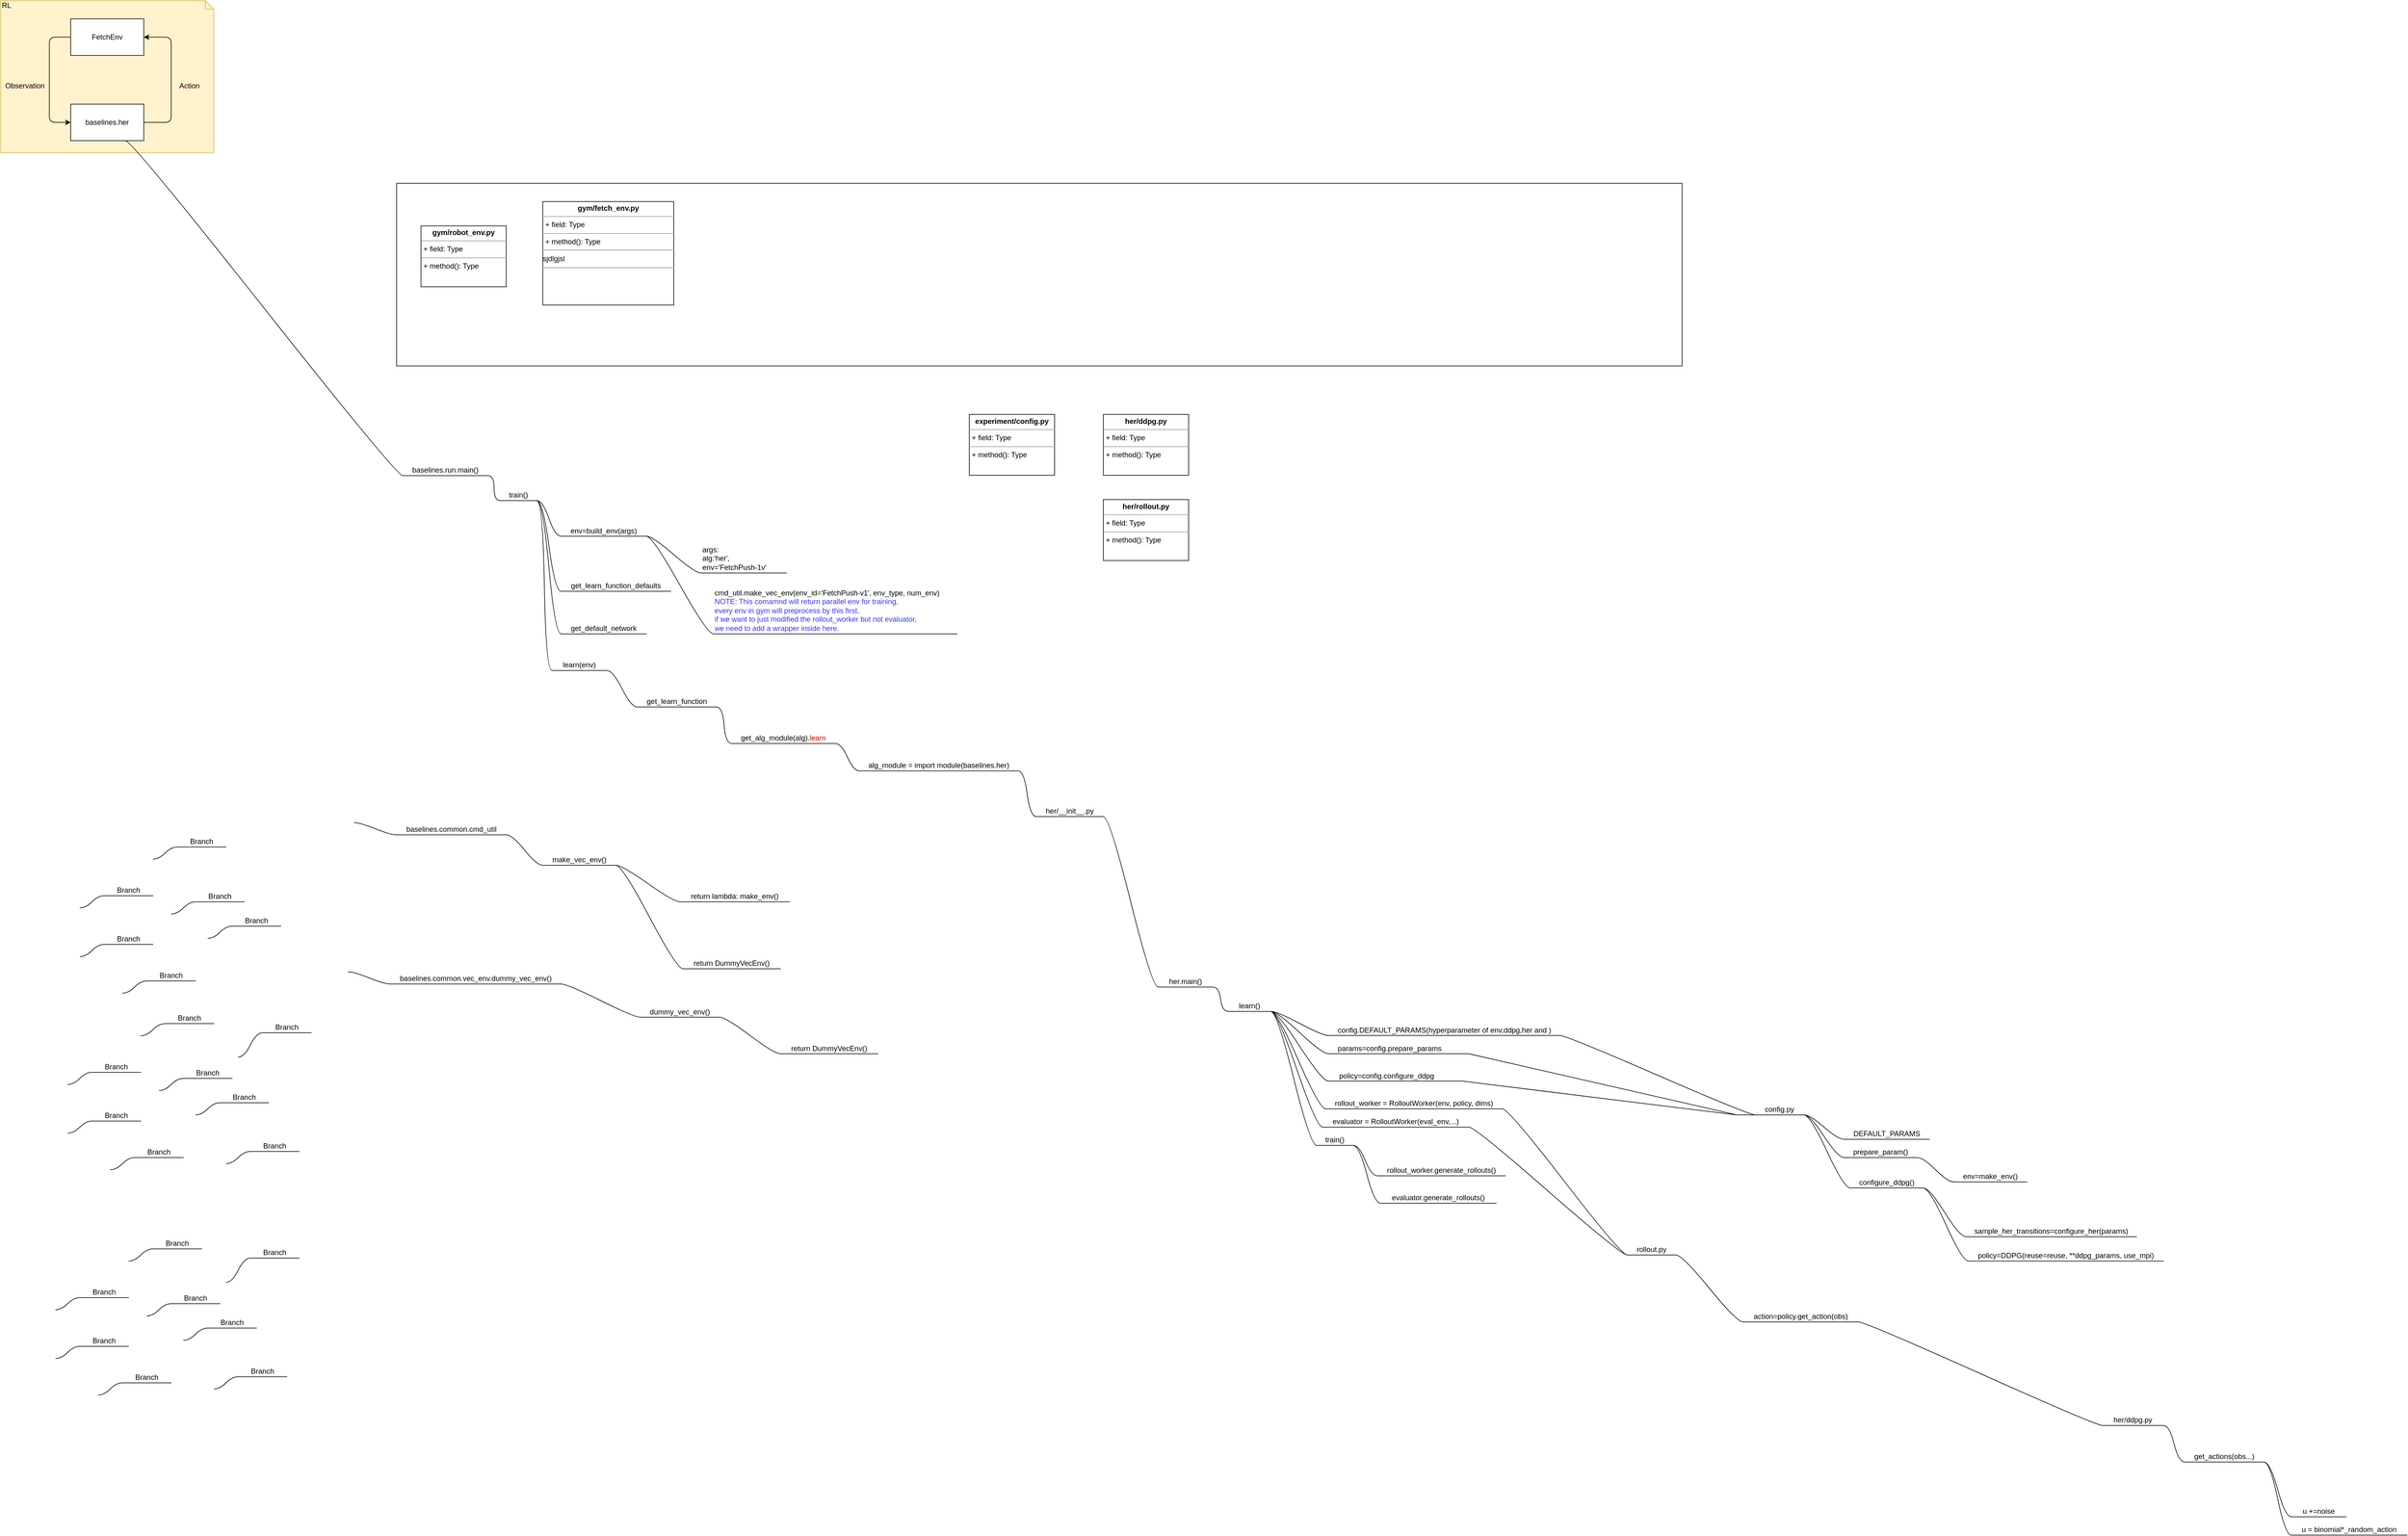 <mxfile version="11.2.4" type="github" pages="2"><diagram name="Page-1" id="5f0bae14-7c28-e335-631c-24af17079c00"><mxGraphModel dx="1673" dy="916" grid="1" gridSize="10" guides="1" tooltips="1" connect="1" arrows="1" fold="1" page="1" pageScale="1" pageWidth="1100" pageHeight="850" background="#ffffff" math="0" shadow="0"><root><mxCell id="0"/><mxCell id="1" parent="0"/><mxCell id="o8G2DxJrOwmcKDqO7mxw-1" value="RL" style="shape=note;whiteSpace=wrap;html=1;size=14;verticalAlign=top;align=left;spacingTop=-6;fillColor=#fff2cc;strokeColor=#d6b656;" parent="1" vertex="1"><mxGeometry x="20" y="20" width="350" height="250" as="geometry"/></mxCell><mxCell id="o8G2DxJrOwmcKDqO7mxw-2" value="FetchEnv" style="rounded=0;whiteSpace=wrap;html=1;" parent="1" vertex="1"><mxGeometry x="135" y="50" width="120" height="60" as="geometry"/></mxCell><mxCell id="o8G2DxJrOwmcKDqO7mxw-3" value="baselines.her" style="rounded=0;whiteSpace=wrap;html=1;" parent="1" vertex="1"><mxGeometry x="135" y="190" width="120" height="60" as="geometry"/></mxCell><mxCell id="o8G2DxJrOwmcKDqO7mxw-8" value="" style="edgeStyle=elbowEdgeStyle;elbow=vertical;endArrow=classic;html=1;entryX=0;entryY=0.5;entryDx=0;entryDy=0;exitX=0;exitY=0.5;exitDx=0;exitDy=0;" parent="1" source="o8G2DxJrOwmcKDqO7mxw-2" target="o8G2DxJrOwmcKDqO7mxw-3" edge="1"><mxGeometry width="50" height="50" relative="1" as="geometry"><mxPoint x="20" y="370" as="sourcePoint"/><mxPoint x="70" y="320" as="targetPoint"/><Array as="points"><mxPoint x="100" y="150"/></Array></mxGeometry></mxCell><mxCell id="o8G2DxJrOwmcKDqO7mxw-11" value="" style="edgeStyle=elbowEdgeStyle;elbow=vertical;endArrow=classic;html=1;entryX=1;entryY=0.5;entryDx=0;entryDy=0;exitX=1;exitY=0.5;exitDx=0;exitDy=0;" parent="1" source="o8G2DxJrOwmcKDqO7mxw-3" target="o8G2DxJrOwmcKDqO7mxw-2" edge="1"><mxGeometry width="50" height="50" relative="1" as="geometry"><mxPoint x="20" y="370" as="sourcePoint"/><mxPoint x="70" y="320" as="targetPoint"/><Array as="points"><mxPoint x="300" y="150"/></Array></mxGeometry></mxCell><mxCell id="o8G2DxJrOwmcKDqO7mxw-13" value="Observation" style="text;html=1;strokeColor=none;fillColor=none;align=center;verticalAlign=middle;whiteSpace=wrap;rounded=0;" parent="1" vertex="1"><mxGeometry x="40" y="150" width="40" height="20" as="geometry"/></mxCell><mxCell id="o8G2DxJrOwmcKDqO7mxw-14" value="Action" style="text;html=1;strokeColor=none;fillColor=none;align=center;verticalAlign=middle;whiteSpace=wrap;rounded=0;" parent="1" vertex="1"><mxGeometry x="310" y="150" width="40" height="20" as="geometry"/></mxCell><mxCell id="KCClRSggGxn2PrASkZc7-3" value="" style="rounded=0;whiteSpace=wrap;html=1;" parent="1" vertex="1"><mxGeometry x="670" y="320" width="2110" height="300" as="geometry"/></mxCell><mxCell id="o8G2DxJrOwmcKDqO7mxw-16" value="&lt;p style=&quot;margin: 0px ; margin-top: 4px ; text-align: center&quot;&gt;&lt;b&gt;gym/robot_env.py&lt;/b&gt;&lt;/p&gt;&lt;hr size=&quot;1&quot;&gt;&lt;p style=&quot;margin: 0px ; margin-left: 4px&quot;&gt;+ field: Type&lt;/p&gt;&lt;hr size=&quot;1&quot;&gt;&lt;p style=&quot;margin: 0px ; margin-left: 4px&quot;&gt;+ method(): Type&lt;br&gt;&lt;/p&gt;" style="verticalAlign=top;align=left;overflow=fill;fontSize=12;fontFamily=Helvetica;html=1;" parent="1" vertex="1"><mxGeometry x="710" y="390" width="140" height="100" as="geometry"/></mxCell><mxCell id="o8G2DxJrOwmcKDqO7mxw-17" value="&lt;p style=&quot;margin: 0px ; margin-top: 4px ; text-align: center&quot;&gt;&lt;b&gt;gym/fetch_env.py&lt;/b&gt;&lt;/p&gt;&lt;hr size=&quot;1&quot;&gt;&lt;p style=&quot;margin: 0px ; margin-left: 4px&quot;&gt;+ field: Type&lt;/p&gt;&lt;hr size=&quot;1&quot;&gt;&lt;p style=&quot;margin: 0px ; margin-left: 4px&quot;&gt;+ method(): Type&lt;/p&gt;&lt;hr&gt;sjdlgjsl&lt;hr&gt;" style="verticalAlign=top;align=left;overflow=fill;fontSize=12;fontFamily=Helvetica;html=1;" parent="1" vertex="1"><mxGeometry x="910" y="350" width="215" height="170" as="geometry"/></mxCell><mxCell id="KCClRSggGxn2PrASkZc7-9" value="&lt;p style=&quot;margin: 0px ; margin-top: 4px ; text-align: center&quot;&gt;&lt;b&gt;experiment/config.py&lt;/b&gt;&lt;/p&gt;&lt;hr size=&quot;1&quot;&gt;&lt;p style=&quot;margin: 0px ; margin-left: 4px&quot;&gt;+ field: Type&lt;/p&gt;&lt;hr size=&quot;1&quot;&gt;&lt;p style=&quot;margin: 0px ; margin-left: 4px&quot;&gt;+ method(): Type&lt;br&gt;&lt;/p&gt;" style="verticalAlign=top;align=left;overflow=fill;fontSize=12;fontFamily=Helvetica;html=1;" parent="1" vertex="1"><mxGeometry x="1610" y="699.5" width="140" height="100" as="geometry"/></mxCell><mxCell id="KCClRSggGxn2PrASkZc7-10" value="&lt;p style=&quot;margin: 0px ; margin-top: 4px ; text-align: center&quot;&gt;&lt;b&gt;her/rollout.py&lt;/b&gt;&lt;/p&gt;&lt;hr size=&quot;1&quot;&gt;&lt;p style=&quot;margin: 0px ; margin-left: 4px&quot;&gt;+ field: Type&lt;/p&gt;&lt;hr size=&quot;1&quot;&gt;&lt;p style=&quot;margin: 0px ; margin-left: 4px&quot;&gt;+ method(): Type&lt;br&gt;&lt;/p&gt;" style="verticalAlign=top;align=left;overflow=fill;fontSize=12;fontFamily=Helvetica;html=1;" parent="1" vertex="1"><mxGeometry x="1830" y="839.5" width="140" height="100" as="geometry"/></mxCell><mxCell id="KCClRSggGxn2PrASkZc7-12" value="&lt;p style=&quot;margin: 0px ; margin-top: 4px ; text-align: center&quot;&gt;&lt;b&gt;her/ddpg.py&lt;/b&gt;&lt;/p&gt;&lt;hr size=&quot;1&quot;&gt;&lt;p style=&quot;margin: 0px ; margin-left: 4px&quot;&gt;+ field: Type&lt;/p&gt;&lt;hr size=&quot;1&quot;&gt;&lt;p style=&quot;margin: 0px ; margin-left: 4px&quot;&gt;+ method(): Type&lt;br&gt;&lt;/p&gt;" style="verticalAlign=top;align=left;overflow=fill;fontSize=12;fontFamily=Helvetica;html=1;" parent="1" vertex="1"><mxGeometry x="1830" y="699.5" width="140" height="100" as="geometry"/></mxCell><mxCell id="79jJNqFuz86LAAHqG-b1-1" value="baselines.run.main()" style="whiteSpace=wrap;html=1;shape=partialRectangle;top=0;left=0;bottom=1;right=0;points=[[0,1],[1,1]];strokeColor=#000000;fillColor=none;align=center;verticalAlign=bottom;routingCenterY=0.5;snapToPoint=1;container=1;recursiveResize=0;autosize=1;treeFolding=1;treeMoving=1;" parent="1" vertex="1"><mxGeometry x="680.017" y="780.167" width="140" height="20" as="geometry"/></mxCell><mxCell id="79jJNqFuz86LAAHqG-b1-2" value="" style="edgeStyle=entityRelationEdgeStyle;startArrow=none;endArrow=none;segment=10;curved=1;exitX=0.75;exitY=1;exitDx=0;exitDy=0;" parent="1" source="o8G2DxJrOwmcKDqO7mxw-3" target="79jJNqFuz86LAAHqG-b1-1" edge="1"><mxGeometry relative="1" as="geometry"><mxPoint x="640" y="762" as="sourcePoint"/></mxGeometry></mxCell><mxCell id="79jJNqFuz86LAAHqG-b1-3" value="train()" style="whiteSpace=wrap;html=1;shape=partialRectangle;top=0;left=0;bottom=1;right=0;points=[[0,1],[1,1]];strokeColor=#000000;fillColor=none;align=center;verticalAlign=bottom;routingCenterY=0.5;snapToPoint=1;container=1;recursiveResize=0;autosize=1;treeFolding=1;treeMoving=1;" parent="1" vertex="1"><mxGeometry x="840.017" y="821.167" width="60" height="20" as="geometry"/></mxCell><mxCell id="79jJNqFuz86LAAHqG-b1-4" value="" style="edgeStyle=entityRelationEdgeStyle;startArrow=none;endArrow=none;segment=10;curved=1;exitX=1;exitY=1;exitDx=0;exitDy=0;" parent="1" source="79jJNqFuz86LAAHqG-b1-1" target="79jJNqFuz86LAAHqG-b1-3" edge="1"><mxGeometry relative="1" as="geometry"><mxPoint x="770.017" y="851.333" as="sourcePoint"/></mxGeometry></mxCell><mxCell id="79jJNqFuz86LAAHqG-b1-5" value="env=build_env(args)" style="whiteSpace=wrap;html=1;shape=partialRectangle;top=0;left=0;bottom=1;right=0;points=[[0,1],[1,1]];strokeColor=#000000;fillColor=none;align=center;verticalAlign=bottom;routingCenterY=0.5;snapToPoint=1;container=1;recursiveResize=0;autosize=1;treeFolding=1;treeMoving=1;" parent="1" vertex="1"><mxGeometry x="940.017" y="879.667" width="140" height="20" as="geometry"/></mxCell><mxCell id="79jJNqFuz86LAAHqG-b1-6" value="" style="edgeStyle=entityRelationEdgeStyle;startArrow=none;endArrow=none;segment=10;curved=1;exitX=1;exitY=1;exitDx=0;exitDy=0;" parent="1" source="79jJNqFuz86LAAHqG-b1-3" target="79jJNqFuz86LAAHqG-b1-5" edge="1"><mxGeometry relative="1" as="geometry"><mxPoint x="780.017" y="871.167" as="sourcePoint"/></mxGeometry></mxCell><mxCell id="79jJNqFuz86LAAHqG-b1-7" value="learn(env)" style="whiteSpace=wrap;html=1;shape=partialRectangle;top=0;left=0;bottom=1;right=0;points=[[0,1],[1,1]];strokeColor=#000000;fillColor=none;align=center;verticalAlign=bottom;routingCenterY=0.5;snapToPoint=1;container=1;recursiveResize=0;autosize=1;treeFolding=1;treeMoving=1;" parent="1" vertex="1"><mxGeometry x="925.017" y="1100.167" width="90" height="20" as="geometry"/></mxCell><mxCell id="79jJNqFuz86LAAHqG-b1-8" value="" style="edgeStyle=entityRelationEdgeStyle;startArrow=none;endArrow=none;segment=10;curved=1;exitX=1;exitY=1;exitDx=0;exitDy=0;" parent="1" source="79jJNqFuz86LAAHqG-b1-3" target="79jJNqFuz86LAAHqG-b1-7" edge="1"><mxGeometry relative="1" as="geometry"><mxPoint x="670.017" y="931.167" as="sourcePoint"/></mxGeometry></mxCell><mxCell id="79jJNqFuz86LAAHqG-b1-9" value="get_learn_function" style="whiteSpace=wrap;html=1;shape=partialRectangle;top=0;left=0;bottom=1;right=0;points=[[0,1],[1,1]];strokeColor=#000000;fillColor=none;align=center;verticalAlign=bottom;routingCenterY=0.5;snapToPoint=1;container=1;recursiveResize=0;autosize=1;treeFolding=1;treeMoving=1;" parent="1" vertex="1"><mxGeometry x="1065.017" y="1160" width="130" height="20" as="geometry"/></mxCell><mxCell id="79jJNqFuz86LAAHqG-b1-10" value="" style="edgeStyle=entityRelationEdgeStyle;startArrow=none;endArrow=none;segment=10;curved=1;exitX=1;exitY=1;exitDx=0;exitDy=0;" parent="1" source="79jJNqFuz86LAAHqG-b1-7" target="79jJNqFuz86LAAHqG-b1-9" edge="1"><mxGeometry relative="1" as="geometry"><mxPoint x="585.017" y="929.5" as="sourcePoint"/></mxGeometry></mxCell><mxCell id="79jJNqFuz86LAAHqG-b1-11" value="get_alg_module(alg).&lt;font color=&quot;#cc0000&quot;&gt;learn&lt;/font&gt;" style="whiteSpace=wrap;html=1;shape=partialRectangle;top=0;left=0;bottom=1;right=0;points=[[0,1],[1,1]];strokeColor=#000000;fillColor=none;align=center;verticalAlign=bottom;routingCenterY=0.5;snapToPoint=1;container=1;recursiveResize=0;autosize=1;treeFolding=1;treeMoving=1;" parent="1" vertex="1"><mxGeometry x="1220.017" y="1220" width="170" height="20" as="geometry"/></mxCell><mxCell id="79jJNqFuz86LAAHqG-b1-12" value="" style="edgeStyle=entityRelationEdgeStyle;startArrow=none;endArrow=none;segment=10;curved=1;exitX=1;exitY=1;exitDx=0;exitDy=0;" parent="1" source="79jJNqFuz86LAAHqG-b1-9" target="79jJNqFuz86LAAHqG-b1-11" edge="1"><mxGeometry relative="1" as="geometry"><mxPoint x="545.017" y="989.5" as="sourcePoint"/></mxGeometry></mxCell><mxCell id="79jJNqFuz86LAAHqG-b1-13" value="cmd_util.make_vec_env(env_id='FetchPush-v1', env_type, num_env)&lt;br&gt;&lt;font color=&quot;#3333ff&quot;&gt;NOTE: This comamnd will return parallel env for training, &lt;br&gt;every env in gym will preprocess by this first, &lt;br&gt;if we want to just modified the rollout_worker but not evaluator, &lt;br&gt;we need to add a wrapper inside here.&lt;/font&gt;" style="whiteSpace=wrap;html=1;shape=partialRectangle;top=0;left=0;bottom=1;right=0;points=[[0,1],[1,1]];strokeColor=#000000;fillColor=none;align=left;verticalAlign=bottom;routingCenterY=0.5;snapToPoint=1;container=1;recursiveResize=0;autosize=1;treeFolding=1;treeMoving=1;" parent="1" vertex="1"><mxGeometry x="1190" y="970" width="400" height="90" as="geometry"/></mxCell><mxCell id="79jJNqFuz86LAAHqG-b1-14" value="" style="edgeStyle=entityRelationEdgeStyle;startArrow=none;endArrow=none;segment=10;curved=1;exitX=1;exitY=1;exitDx=0;exitDy=0;" parent="1" source="79jJNqFuz86LAAHqG-b1-5" target="79jJNqFuz86LAAHqG-b1-13" edge="1"><mxGeometry relative="1" as="geometry"><mxPoint x="505.017" y="1049.5" as="sourcePoint"/></mxGeometry></mxCell><mxCell id="79jJNqFuz86LAAHqG-b1-15" value="alg_module = import module(baselines.her)" style="whiteSpace=wrap;html=1;shape=partialRectangle;top=0;left=0;bottom=1;right=0;points=[[0,1],[1,1]];strokeColor=#000000;fillColor=none;align=center;verticalAlign=bottom;routingCenterY=0.5;snapToPoint=1;container=1;recursiveResize=0;autosize=1;treeFolding=1;treeMoving=1;" parent="1" vertex="1"><mxGeometry x="1430.017" y="1265" width="260" height="20" as="geometry"/></mxCell><mxCell id="79jJNqFuz86LAAHqG-b1-16" value="" style="edgeStyle=entityRelationEdgeStyle;startArrow=none;endArrow=none;segment=10;curved=1;exitX=1;exitY=1;exitDx=0;exitDy=0;" parent="1" source="79jJNqFuz86LAAHqG-b1-11" target="79jJNqFuz86LAAHqG-b1-15" edge="1"><mxGeometry relative="1" as="geometry"><mxPoint x="625.017" y="979.5" as="sourcePoint"/></mxGeometry></mxCell><mxCell id="79jJNqFuz86LAAHqG-b1-75" style="edgeStyle=entityRelationEdgeStyle;rounded=0;orthogonalLoop=1;jettySize=auto;html=1;exitX=1;exitY=1;exitDx=0;exitDy=0;entryX=0;entryY=1;entryDx=0;entryDy=0;endArrow=none;endFill=0;" parent="1" source="79jJNqFuz86LAAHqG-b1-44" target="79jJNqFuz86LAAHqG-b1-73" edge="1"><mxGeometry relative="1" as="geometry"/></mxCell><mxCell id="79jJNqFuz86LAAHqG-b1-44" value="params=config.prepare_params" style="whiteSpace=wrap;html=1;shape=partialRectangle;top=0;left=0;bottom=1;right=0;points=[[0,1],[1,1]];strokeColor=#000000;fillColor=none;align=center;verticalAlign=bottom;routingCenterY=0.5;snapToPoint=1;container=1;recursiveResize=0;autosize=1;treeFolding=1;treeMoving=1;" parent="1" vertex="1"><mxGeometry x="2199.5" y="1729.5" width="200" height="20" as="geometry"/></mxCell><mxCell id="79jJNqFuz86LAAHqG-b1-45" value="" style="edgeStyle=entityRelationEdgeStyle;startArrow=none;endArrow=none;segment=10;curved=1;exitX=1;exitY=1;exitDx=0;exitDy=0;" parent="1" source="79jJNqFuz86LAAHqG-b1-56" target="79jJNqFuz86LAAHqG-b1-44" edge="1"><mxGeometry relative="1" as="geometry"><mxPoint x="1990" y="1790" as="sourcePoint"/></mxGeometry></mxCell><mxCell id="79jJNqFuz86LAAHqG-b1-46" value="evaluator.generate_rollouts()" style="whiteSpace=wrap;html=1;shape=partialRectangle;top=0;left=0;bottom=1;right=0;points=[[0,1],[1,1]];strokeColor=#000000;fillColor=none;align=center;verticalAlign=bottom;routingCenterY=0.5;snapToPoint=1;container=1;recursiveResize=0;autosize=1;treeFolding=1;treeMoving=1;" parent="1" vertex="1"><mxGeometry x="2285" y="1975" width="190" height="20" as="geometry"/></mxCell><mxCell id="79jJNqFuz86LAAHqG-b1-47" value="" style="edgeStyle=entityRelationEdgeStyle;startArrow=none;endArrow=none;segment=10;curved=1;exitX=1;exitY=1;exitDx=0;exitDy=0;" parent="1" source="79jJNqFuz86LAAHqG-b1-50" target="79jJNqFuz86LAAHqG-b1-46" edge="1"><mxGeometry relative="1" as="geometry"><mxPoint x="2000" y="1890" as="sourcePoint"/></mxGeometry></mxCell><mxCell id="79jJNqFuz86LAAHqG-b1-48" value="rollout_worker.generate_rollouts()" style="whiteSpace=wrap;html=1;shape=partialRectangle;top=0;left=0;bottom=1;right=0;points=[[0,1],[1,1]];strokeColor=#000000;fillColor=none;align=center;verticalAlign=bottom;routingCenterY=0.5;snapToPoint=1;container=1;recursiveResize=0;autosize=1;treeFolding=1;treeMoving=1;" parent="1" vertex="1"><mxGeometry x="2280" y="1930" width="210" height="20" as="geometry"/></mxCell><mxCell id="79jJNqFuz86LAAHqG-b1-49" value="" style="edgeStyle=entityRelationEdgeStyle;startArrow=none;endArrow=none;segment=10;curved=1;exitX=1;exitY=1;exitDx=0;exitDy=0;" parent="1" source="79jJNqFuz86LAAHqG-b1-50" target="79jJNqFuz86LAAHqG-b1-48" edge="1"><mxGeometry relative="1" as="geometry"><mxPoint x="2020" y="1865" as="sourcePoint"/></mxGeometry></mxCell><mxCell id="79jJNqFuz86LAAHqG-b1-50" value="train()" style="whiteSpace=wrap;html=1;shape=partialRectangle;top=0;left=0;bottom=1;right=0;points=[[0,1],[1,1]];strokeColor=#000000;fillColor=none;align=center;verticalAlign=bottom;routingCenterY=0.5;snapToPoint=1;container=1;recursiveResize=0;autosize=1;treeFolding=1;treeMoving=1;" parent="1" vertex="1"><mxGeometry x="2180" y="1880" width="60" height="20" as="geometry"/></mxCell><mxCell id="79jJNqFuz86LAAHqG-b1-51" value="" style="edgeStyle=entityRelationEdgeStyle;startArrow=none;endArrow=none;segment=10;curved=1;exitX=1;exitY=1;exitDx=0;exitDy=0;" parent="1" source="79jJNqFuz86LAAHqG-b1-56" target="79jJNqFuz86LAAHqG-b1-50" edge="1"><mxGeometry relative="1" as="geometry"><mxPoint x="2020" y="1820" as="sourcePoint"/></mxGeometry></mxCell><mxCell id="79jJNqFuz86LAAHqG-b1-52" value="evaluator = RolloutWorker(eval_env,...)" style="whiteSpace=wrap;html=1;shape=partialRectangle;top=0;left=0;bottom=1;right=0;points=[[0,1],[1,1]];strokeColor=#000000;fillColor=none;align=center;verticalAlign=bottom;routingCenterY=0.5;snapToPoint=1;container=1;recursiveResize=0;autosize=1;treeFolding=1;treeMoving=1;" parent="1" vertex="1"><mxGeometry x="2190" y="1850" width="240" height="20" as="geometry"/></mxCell><mxCell id="79jJNqFuz86LAAHqG-b1-53" value="" style="edgeStyle=entityRelationEdgeStyle;startArrow=none;endArrow=none;segment=10;curved=1;exitX=1;exitY=1;exitDx=0;exitDy=0;" parent="1" source="79jJNqFuz86LAAHqG-b1-56" target="79jJNqFuz86LAAHqG-b1-52" edge="1"><mxGeometry relative="1" as="geometry"><mxPoint x="2030" y="1830" as="sourcePoint"/></mxGeometry></mxCell><mxCell id="79jJNqFuz86LAAHqG-b1-54" value="rollout_worker = RolloutWorker(env, policy, dims)" style="whiteSpace=wrap;html=1;shape=partialRectangle;top=0;left=0;bottom=1;right=0;points=[[0,1],[1,1]];strokeColor=#000000;fillColor=none;align=center;verticalAlign=bottom;routingCenterY=0.5;snapToPoint=1;container=1;recursiveResize=0;autosize=1;treeFolding=1;treeMoving=1;" parent="1" vertex="1"><mxGeometry x="2195" y="1820" width="290" height="20" as="geometry"/></mxCell><mxCell id="79jJNqFuz86LAAHqG-b1-55" value="" style="edgeStyle=entityRelationEdgeStyle;startArrow=none;endArrow=none;segment=10;curved=1;exitX=1;exitY=1;exitDx=0;exitDy=0;" parent="1" source="79jJNqFuz86LAAHqG-b1-56" target="79jJNqFuz86LAAHqG-b1-54" edge="1"><mxGeometry relative="1" as="geometry"><mxPoint x="2040" y="1840" as="sourcePoint"/></mxGeometry></mxCell><mxCell id="79jJNqFuz86LAAHqG-b1-56" value="learn()" style="whiteSpace=wrap;html=1;shape=partialRectangle;top=0;left=0;bottom=1;right=0;points=[[0,1],[1,1]];strokeColor=#000000;fillColor=none;align=center;verticalAlign=bottom;routingCenterY=0.5;snapToPoint=1;container=1;recursiveResize=0;autosize=1;treeFolding=1;treeMoving=1;" parent="1" vertex="1"><mxGeometry x="2035" y="1660" width="70" height="20" as="geometry"/></mxCell><mxCell id="79jJNqFuz86LAAHqG-b1-57" value="" style="edgeStyle=entityRelationEdgeStyle;startArrow=none;endArrow=none;segment=10;curved=1;exitX=1;exitY=1;exitDx=0;exitDy=0;" parent="1" source="79jJNqFuz86LAAHqG-b1-58" target="79jJNqFuz86LAAHqG-b1-56" edge="1"><mxGeometry relative="1" as="geometry"><mxPoint x="2105" y="1640" as="sourcePoint"/></mxGeometry></mxCell><mxCell id="79jJNqFuz86LAAHqG-b1-58" value="her.main()" style="whiteSpace=wrap;html=1;shape=partialRectangle;top=0;left=0;bottom=1;right=0;points=[[0,1],[1,1]];strokeColor=#000000;fillColor=none;align=center;verticalAlign=bottom;routingCenterY=0.5;snapToPoint=1;container=1;recursiveResize=0;autosize=1;treeFolding=1;treeMoving=1;" parent="1" vertex="1"><mxGeometry x="1920" y="1620" width="90" height="20" as="geometry"/></mxCell><mxCell id="79jJNqFuz86LAAHqG-b1-59" value="" style="edgeStyle=entityRelationEdgeStyle;startArrow=none;endArrow=none;segment=10;curved=1;exitX=1;exitY=1;exitDx=0;exitDy=0;" parent="1" source="79jJNqFuz86LAAHqG-b1-62" target="79jJNqFuz86LAAHqG-b1-58" edge="1"><mxGeometry relative="1" as="geometry"><mxPoint x="1890" y="1622.667" as="sourcePoint"/></mxGeometry></mxCell><mxCell id="79jJNqFuz86LAAHqG-b1-60" value="args:&lt;br&gt;alg:'her',&lt;br&gt;env='FetchPush-1v'" style="whiteSpace=wrap;html=1;shape=partialRectangle;top=0;left=0;bottom=1;right=0;points=[[0,1],[1,1]];strokeColor=#000000;fillColor=none;align=left;verticalAlign=bottom;routingCenterY=0.5;snapToPoint=1;container=1;recursiveResize=0;autosize=1;treeFolding=1;treeMoving=1;" parent="1" vertex="1"><mxGeometry x="1170" y="905" width="140" height="55" as="geometry"/></mxCell><mxCell id="79jJNqFuz86LAAHqG-b1-61" value="" style="edgeStyle=entityRelationEdgeStyle;startArrow=none;endArrow=none;segment=10;curved=1;exitX=1;exitY=1;exitDx=0;exitDy=0;" parent="1" source="79jJNqFuz86LAAHqG-b1-5" target="79jJNqFuz86LAAHqG-b1-60" edge="1"><mxGeometry relative="1" as="geometry"><mxPoint x="1050.207" y="922.276" as="sourcePoint"/></mxGeometry></mxCell><mxCell id="79jJNqFuz86LAAHqG-b1-62" value="her/__init__.py" style="whiteSpace=wrap;html=1;shape=partialRectangle;top=0;left=0;bottom=1;right=0;points=[[0,1],[1,1]];strokeColor=#000000;fillColor=none;align=center;verticalAlign=bottom;routingCenterY=0.5;snapToPoint=1;container=1;recursiveResize=0;autosize=1;treeFolding=1;treeMoving=1;" parent="1" vertex="1"><mxGeometry x="1720" y="1340" width="110" height="20" as="geometry"/></mxCell><mxCell id="79jJNqFuz86LAAHqG-b1-63" value="" style="edgeStyle=entityRelationEdgeStyle;startArrow=none;endArrow=none;segment=10;curved=1;exitX=1;exitY=1;exitDx=0;exitDy=0;" parent="1" source="79jJNqFuz86LAAHqG-b1-15" target="79jJNqFuz86LAAHqG-b1-62" edge="1"><mxGeometry relative="1" as="geometry"><mxPoint x="1680" y="1000" as="sourcePoint"/></mxGeometry></mxCell><mxCell id="79jJNqFuz86LAAHqG-b1-64" value="get_learn_function_defaults" style="whiteSpace=wrap;html=1;shape=partialRectangle;top=0;left=0;bottom=1;right=0;points=[[0,1],[1,1]];strokeColor=#000000;fillColor=none;align=center;verticalAlign=bottom;routingCenterY=0.5;snapToPoint=1;container=1;recursiveResize=0;autosize=1;treeFolding=1;treeMoving=1;" parent="1" vertex="1"><mxGeometry x="940" y="970" width="180" height="20" as="geometry"/></mxCell><mxCell id="79jJNqFuz86LAAHqG-b1-65" value="" style="edgeStyle=entityRelationEdgeStyle;startArrow=none;endArrow=none;segment=10;curved=1;exitX=1;exitY=1;exitDx=0;exitDy=0;" parent="1" source="79jJNqFuz86LAAHqG-b1-3" target="79jJNqFuz86LAAHqG-b1-64" edge="1"><mxGeometry relative="1" as="geometry"><mxPoint x="915" y="841" as="sourcePoint"/></mxGeometry></mxCell><mxCell id="79jJNqFuz86LAAHqG-b1-66" value="get_default_network" style="whiteSpace=wrap;html=1;shape=partialRectangle;top=0;left=0;bottom=1;right=0;points=[[0,1],[1,1]];strokeColor=#000000;fillColor=none;align=center;verticalAlign=bottom;routingCenterY=0.5;snapToPoint=1;container=1;recursiveResize=0;autosize=1;treeFolding=1;treeMoving=1;" parent="1" vertex="1"><mxGeometry x="940" y="1040" width="140" height="20" as="geometry"/></mxCell><mxCell id="79jJNqFuz86LAAHqG-b1-67" value="" style="edgeStyle=entityRelationEdgeStyle;startArrow=none;endArrow=none;segment=10;curved=1;exitX=1;exitY=1;exitDx=0;exitDy=0;" parent="1" source="79jJNqFuz86LAAHqG-b1-3" target="79jJNqFuz86LAAHqG-b1-66" edge="1"><mxGeometry relative="1" as="geometry"><mxPoint x="865" y="1220" as="sourcePoint"/></mxGeometry></mxCell><mxCell id="79jJNqFuz86LAAHqG-b1-68" value="config.DEFAULT_PARAMS(hyperparameter of env,ddpg,her and )" style="whiteSpace=wrap;html=1;shape=partialRectangle;top=0;left=0;bottom=1;right=0;points=[[0,1],[1,1]];strokeColor=#000000;fillColor=none;align=center;verticalAlign=bottom;routingCenterY=0.5;snapToPoint=1;container=1;recursiveResize=0;autosize=1;treeFolding=1;treeMoving=1;" parent="1" vertex="1"><mxGeometry x="2199.5" y="1699.5" width="380" height="20" as="geometry"/></mxCell><mxCell id="79jJNqFuz86LAAHqG-b1-69" value="" style="edgeStyle=entityRelationEdgeStyle;startArrow=none;endArrow=none;segment=10;curved=1;exitX=1;exitY=1;exitDx=0;exitDy=0;" parent="1" source="79jJNqFuz86LAAHqG-b1-56" target="79jJNqFuz86LAAHqG-b1-68" edge="1"><mxGeometry relative="1" as="geometry"><mxPoint x="2120" y="1649.833" as="sourcePoint"/></mxGeometry></mxCell><mxCell id="79jJNqFuz86LAAHqG-b1-73" value="config.py" style="whiteSpace=wrap;html=1;shape=partialRectangle;top=0;left=0;bottom=1;right=0;points=[[0,1],[1,1]];strokeColor=#000000;fillColor=none;align=center;verticalAlign=bottom;routingCenterY=0.5;snapToPoint=1;container=1;recursiveResize=0;autosize=1;treeFolding=1;treeMoving=1;" parent="1" vertex="1"><mxGeometry x="2900" y="1830" width="80" height="20" as="geometry"/></mxCell><mxCell id="79jJNqFuz86LAAHqG-b1-74" value="" style="edgeStyle=entityRelationEdgeStyle;startArrow=none;endArrow=none;segment=10;curved=1;exitX=1;exitY=1;exitDx=0;exitDy=0;" parent="1" source="79jJNqFuz86LAAHqG-b1-68" target="79jJNqFuz86LAAHqG-b1-73" edge="1"><mxGeometry relative="1" as="geometry"><mxPoint x="2749.5" y="1850" as="sourcePoint"/></mxGeometry></mxCell><mxCell id="79jJNqFuz86LAAHqG-b1-76" value="DEFAULT_PARAMS" style="whiteSpace=wrap;html=1;shape=partialRectangle;top=0;left=0;bottom=1;right=0;points=[[0,1],[1,1]];strokeColor=#000000;fillColor=none;align=center;verticalAlign=bottom;routingCenterY=0.5;snapToPoint=1;container=1;recursiveResize=0;autosize=1;treeFolding=1;treeMoving=1;" parent="1" vertex="1"><mxGeometry x="3045.882" y="1870" width="140" height="20" as="geometry"/></mxCell><mxCell id="79jJNqFuz86LAAHqG-b1-77" value="" style="edgeStyle=entityRelationEdgeStyle;startArrow=none;endArrow=none;segment=10;curved=1;exitX=1;exitY=1;exitDx=0;exitDy=0;" parent="1" source="79jJNqFuz86LAAHqG-b1-73" target="79jJNqFuz86LAAHqG-b1-76" edge="1"><mxGeometry relative="1" as="geometry"><mxPoint x="3015.882" y="1840" as="sourcePoint"/></mxGeometry></mxCell><mxCell id="79jJNqFuz86LAAHqG-b1-78" value="prepare_param()" style="whiteSpace=wrap;html=1;shape=partialRectangle;top=0;left=0;bottom=1;right=0;points=[[0,1],[1,1]];strokeColor=#000000;fillColor=none;align=center;verticalAlign=bottom;routingCenterY=0.5;snapToPoint=1;container=1;recursiveResize=0;autosize=1;treeFolding=1;treeMoving=1;" parent="1" vertex="1"><mxGeometry x="3045.882" y="1900" width="120" height="20" as="geometry"/></mxCell><mxCell id="79jJNqFuz86LAAHqG-b1-79" value="" style="edgeStyle=entityRelationEdgeStyle;startArrow=none;endArrow=none;segment=10;curved=1;exitX=1;exitY=1;exitDx=0;exitDy=0;" parent="1" source="79jJNqFuz86LAAHqG-b1-73" target="79jJNqFuz86LAAHqG-b1-78" edge="1"><mxGeometry relative="1" as="geometry"><mxPoint x="3005.882" y="1940" as="sourcePoint"/></mxGeometry></mxCell><mxCell id="79jJNqFuz86LAAHqG-b1-80" value="env=make_env()" style="whiteSpace=wrap;html=1;shape=partialRectangle;top=0;left=0;bottom=1;right=0;points=[[0,1],[1,1]];strokeColor=#000000;fillColor=none;align=center;verticalAlign=bottom;routingCenterY=0.5;snapToPoint=1;container=1;recursiveResize=0;autosize=1;treeFolding=1;treeMoving=1;" parent="1" vertex="1"><mxGeometry x="3226" y="1940" width="120" height="20" as="geometry"/></mxCell><mxCell id="79jJNqFuz86LAAHqG-b1-81" value="" style="edgeStyle=entityRelationEdgeStyle;startArrow=none;endArrow=none;segment=10;curved=1;exitX=1;exitY=1;exitDx=0;exitDy=0;" parent="1" source="79jJNqFuz86LAAHqG-b1-78" target="79jJNqFuz86LAAHqG-b1-80" edge="1"><mxGeometry relative="1" as="geometry"><mxPoint x="3186" y="1980" as="sourcePoint"/></mxGeometry></mxCell><mxCell id="79jJNqFuz86LAAHqG-b1-83" value="policy=config.configure_ddpg" style="whiteSpace=wrap;html=1;shape=partialRectangle;top=0;left=0;bottom=1;right=0;points=[[0,1],[1,1]];strokeColor=#000000;fillColor=none;align=center;verticalAlign=bottom;routingCenterY=0.5;snapToPoint=1;container=1;recursiveResize=0;autosize=1;treeFolding=1;treeMoving=1;" parent="1" vertex="1"><mxGeometry x="2199.5" y="1774.5" width="190" height="20" as="geometry"/></mxCell><mxCell id="79jJNqFuz86LAAHqG-b1-84" value="" style="edgeStyle=entityRelationEdgeStyle;startArrow=none;endArrow=none;segment=10;curved=1;exitX=1;exitY=1;exitDx=0;exitDy=0;" parent="1" source="79jJNqFuz86LAAHqG-b1-56" target="79jJNqFuz86LAAHqG-b1-83" edge="1"><mxGeometry relative="1" as="geometry"><mxPoint x="2100.207" y="1639.707" as="sourcePoint"/></mxGeometry></mxCell><mxCell id="79jJNqFuz86LAAHqG-b1-85" style="edgeStyle=entityRelationEdgeStyle;rounded=0;orthogonalLoop=1;jettySize=auto;html=1;exitX=1;exitY=1;exitDx=0;exitDy=0;entryX=0;entryY=1;entryDx=0;entryDy=0;endArrow=none;endFill=0;" parent="1" source="79jJNqFuz86LAAHqG-b1-83" target="79jJNqFuz86LAAHqG-b1-73" edge="1"><mxGeometry relative="1" as="geometry"><mxPoint x="2409.69" y="1759.172" as="sourcePoint"/><mxPoint x="2909.69" y="1859.862" as="targetPoint"/></mxGeometry></mxCell><mxCell id="79jJNqFuz86LAAHqG-b1-86" value="configure_ddpg()" style="whiteSpace=wrap;html=1;shape=partialRectangle;top=0;left=0;bottom=1;right=0;points=[[0,1],[1,1]];strokeColor=#000000;fillColor=none;align=center;verticalAlign=bottom;routingCenterY=0.5;snapToPoint=1;container=1;recursiveResize=0;autosize=1;treeFolding=1;treeMoving=1;" parent="1" vertex="1"><mxGeometry x="3055.882" y="1950" width="120" height="20" as="geometry"/></mxCell><mxCell id="79jJNqFuz86LAAHqG-b1-87" value="" style="edgeStyle=entityRelationEdgeStyle;startArrow=none;endArrow=none;segment=10;curved=1;exitX=1;exitY=1;exitDx=0;exitDy=0;" parent="1" source="79jJNqFuz86LAAHqG-b1-73" target="79jJNqFuz86LAAHqG-b1-86" edge="1"><mxGeometry relative="1" as="geometry"><mxPoint x="2970" y="1899.833" as="sourcePoint"/></mxGeometry></mxCell><mxCell id="79jJNqFuz86LAAHqG-b1-88" value="sample_her_transitions=configure_her(params)" style="whiteSpace=wrap;html=1;shape=partialRectangle;top=0;left=0;bottom=1;right=0;points=[[0,1],[1,1]];strokeColor=#000000;fillColor=none;align=center;verticalAlign=bottom;routingCenterY=0.5;snapToPoint=1;container=1;recursiveResize=0;autosize=1;treeFolding=1;treeMoving=1;" parent="1" vertex="1"><mxGeometry x="3246" y="2030" width="280" height="20" as="geometry"/></mxCell><mxCell id="79jJNqFuz86LAAHqG-b1-89" value="" style="edgeStyle=entityRelationEdgeStyle;startArrow=none;endArrow=none;segment=10;curved=1;exitX=1;exitY=1;exitDx=0;exitDy=0;" parent="1" source="79jJNqFuz86LAAHqG-b1-86" target="79jJNqFuz86LAAHqG-b1-88" edge="1"><mxGeometry relative="1" as="geometry"><mxPoint x="3185.833" y="2009.833" as="sourcePoint"/></mxGeometry></mxCell><mxCell id="79jJNqFuz86LAAHqG-b1-90" value="policy=DDPG(reuse=reuse, **ddpg_params, use_mpi)" style="whiteSpace=wrap;html=1;shape=partialRectangle;top=0;left=0;bottom=1;right=0;points=[[0,1],[1,1]];strokeColor=#000000;fillColor=none;align=center;verticalAlign=bottom;routingCenterY=0.5;snapToPoint=1;container=1;recursiveResize=0;autosize=1;treeFolding=1;treeMoving=1;" parent="1" vertex="1"><mxGeometry x="3250" y="2070" width="320" height="20" as="geometry"/></mxCell><mxCell id="79jJNqFuz86LAAHqG-b1-91" value="" style="edgeStyle=entityRelationEdgeStyle;startArrow=none;endArrow=none;segment=10;curved=1;exitX=1;exitY=1;exitDx=0;exitDy=0;" parent="1" source="79jJNqFuz86LAAHqG-b1-86" target="79jJNqFuz86LAAHqG-b1-90" edge="1"><mxGeometry relative="1" as="geometry"><mxPoint x="3179.857" y="2009.905" as="sourcePoint"/></mxGeometry></mxCell><mxCell id="79jJNqFuz86LAAHqG-b1-96" value="get_actions(obs...)" style="whiteSpace=wrap;html=1;shape=partialRectangle;top=0;left=0;bottom=1;right=0;points=[[0,1],[1,1]];strokeColor=#000000;fillColor=none;align=center;verticalAlign=bottom;routingCenterY=0.5;snapToPoint=1;container=1;recursiveResize=0;autosize=1;treeFolding=1;treeMoving=1;" parent="1" vertex="1"><mxGeometry x="3605" y="2400" width="130" height="20" as="geometry"/></mxCell><mxCell id="79jJNqFuz86LAAHqG-b1-97" value="" style="edgeStyle=entityRelationEdgeStyle;startArrow=none;endArrow=none;segment=10;curved=1;exitX=1;exitY=1;exitDx=0;exitDy=0;" parent="1" source="79jJNqFuz86LAAHqG-b1-106" target="79jJNqFuz86LAAHqG-b1-96" edge="1"><mxGeometry relative="1" as="geometry"><mxPoint x="3627.571" y="2430.214" as="sourcePoint"/></mxGeometry></mxCell><mxCell id="79jJNqFuz86LAAHqG-b1-99" value="u +=noise" style="whiteSpace=wrap;html=1;shape=partialRectangle;top=0;left=0;bottom=1;right=0;points=[[0,1],[1,1]];strokeColor=#000000;fillColor=none;align=center;verticalAlign=bottom;routingCenterY=0.5;snapToPoint=1;container=1;recursiveResize=0;autosize=1;treeFolding=1;treeMoving=1;" parent="1" vertex="1"><mxGeometry x="3780" y="2490" width="90" height="20" as="geometry"/></mxCell><mxCell id="79jJNqFuz86LAAHqG-b1-100" value="" style="edgeStyle=entityRelationEdgeStyle;startArrow=none;endArrow=none;segment=10;curved=1;exitX=1;exitY=1;exitDx=0;exitDy=0;" parent="1" source="79jJNqFuz86LAAHqG-b1-96" target="79jJNqFuz86LAAHqG-b1-99" edge="1"><mxGeometry relative="1" as="geometry"><mxPoint x="4160" y="2290" as="sourcePoint"/></mxGeometry></mxCell><mxCell id="79jJNqFuz86LAAHqG-b1-101" value="rollout.py" style="whiteSpace=wrap;html=1;shape=partialRectangle;top=0;left=0;bottom=1;right=0;points=[[0,1],[1,1]];strokeColor=#000000;fillColor=none;align=center;verticalAlign=bottom;routingCenterY=0.5;snapToPoint=1;container=1;recursiveResize=0;autosize=1;treeFolding=1;treeMoving=1;" parent="1" vertex="1"><mxGeometry x="2690" y="2060" width="80" height="20" as="geometry"/></mxCell><mxCell id="79jJNqFuz86LAAHqG-b1-102" value="" style="edgeStyle=entityRelationEdgeStyle;startArrow=none;endArrow=none;segment=10;curved=1;exitX=1;exitY=1;exitDx=0;exitDy=0;" parent="1" source="79jJNqFuz86LAAHqG-b1-54" target="79jJNqFuz86LAAHqG-b1-101" edge="1"><mxGeometry relative="1" as="geometry"><mxPoint x="2650" y="2100" as="sourcePoint"/></mxGeometry></mxCell><mxCell id="79jJNqFuz86LAAHqG-b1-103" value="" style="edgeStyle=entityRelationEdgeStyle;startArrow=none;endArrow=none;segment=10;curved=1;exitX=1;exitY=1;exitDx=0;exitDy=0;entryX=0;entryY=1;entryDx=0;entryDy=0;" parent="1" source="79jJNqFuz86LAAHqG-b1-52" target="79jJNqFuz86LAAHqG-b1-101" edge="1"><mxGeometry relative="1" as="geometry"><mxPoint x="2495.207" y="1850.207" as="sourcePoint"/><mxPoint x="2700.034" y="2090.207" as="targetPoint"/></mxGeometry></mxCell><mxCell id="79jJNqFuz86LAAHqG-b1-104" value="action=policy.get_action(obs)" style="whiteSpace=wrap;html=1;shape=partialRectangle;top=0;left=0;bottom=1;right=0;points=[[0,1],[1,1]];strokeColor=#000000;fillColor=none;align=center;verticalAlign=bottom;routingCenterY=0.5;snapToPoint=1;container=1;recursiveResize=0;autosize=1;treeFolding=1;treeMoving=1;" parent="1" vertex="1"><mxGeometry x="2880" y="2170" width="190" height="20" as="geometry"/></mxCell><mxCell id="79jJNqFuz86LAAHqG-b1-105" value="" style="edgeStyle=entityRelationEdgeStyle;startArrow=none;endArrow=none;segment=10;curved=1;exitX=1;exitY=1;exitDx=0;exitDy=0;" parent="1" source="79jJNqFuz86LAAHqG-b1-101" target="79jJNqFuz86LAAHqG-b1-104" edge="1"><mxGeometry relative="1" as="geometry"><mxPoint x="2840" y="2210" as="sourcePoint"/></mxGeometry></mxCell><mxCell id="79jJNqFuz86LAAHqG-b1-106" value="her/ddpg.py" style="whiteSpace=wrap;html=1;shape=partialRectangle;top=0;left=0;bottom=1;right=0;points=[[0,1],[1,1]];strokeColor=#000000;fillColor=none;align=center;verticalAlign=bottom;routingCenterY=0.5;snapToPoint=1;container=1;recursiveResize=0;autosize=1;treeFolding=1;treeMoving=1;" parent="1" vertex="1"><mxGeometry x="3470" y="2340" width="100" height="20" as="geometry"/></mxCell><mxCell id="79jJNqFuz86LAAHqG-b1-107" value="" style="edgeStyle=entityRelationEdgeStyle;startArrow=none;endArrow=none;segment=10;curved=1;exitX=1;exitY=1;exitDx=0;exitDy=0;" parent="1" source="79jJNqFuz86LAAHqG-b1-104" target="79jJNqFuz86LAAHqG-b1-106" edge="1"><mxGeometry relative="1" as="geometry"><mxPoint x="3080" y="2240" as="sourcePoint"/></mxGeometry></mxCell><mxCell id="79jJNqFuz86LAAHqG-b1-109" value="u = binomial*_random_action" style="whiteSpace=wrap;html=1;shape=partialRectangle;top=0;left=0;bottom=1;right=0;points=[[0,1],[1,1]];strokeColor=#000000;fillColor=none;align=center;verticalAlign=bottom;routingCenterY=0.5;snapToPoint=1;container=1;recursiveResize=0;autosize=1;treeFolding=1;treeMoving=1;" parent="1" vertex="1"><mxGeometry x="3780" y="2520" width="190" height="20" as="geometry"/></mxCell><mxCell id="79jJNqFuz86LAAHqG-b1-110" value="" style="edgeStyle=entityRelationEdgeStyle;startArrow=none;endArrow=none;segment=10;curved=1;exitX=1;exitY=1;exitDx=0;exitDy=0;" parent="1" source="79jJNqFuz86LAAHqG-b1-96" target="79jJNqFuz86LAAHqG-b1-109" edge="1"><mxGeometry relative="1" as="geometry"><mxPoint x="3734.862" y="2450.207" as="sourcePoint"/></mxGeometry></mxCell><mxCell id="VMrOkf0WPDx51MIPcg2a-1" value="make_vec_env()" style="whiteSpace=wrap;html=1;shape=partialRectangle;top=0;left=0;bottom=1;right=0;points=[[0,1],[1,1]];strokeColor=#000000;fillColor=none;align=center;verticalAlign=bottom;routingCenterY=0.5;snapToPoint=1;container=1;recursiveResize=0;autosize=1;treeFolding=1;treeMoving=1;" vertex="1" parent="1"><mxGeometry x="910" y="1420" width="120" height="20" as="geometry"/></mxCell><mxCell id="VMrOkf0WPDx51MIPcg2a-2" value="" style="edgeStyle=entityRelationEdgeStyle;startArrow=none;endArrow=none;segment=10;curved=1;exitX=1;exitY=1;exitDx=0;exitDy=0;" edge="1" target="VMrOkf0WPDx51MIPcg2a-1" parent="1" source="VMrOkf0WPDx51MIPcg2a-3"><mxGeometry relative="1" as="geometry"><mxPoint x="980" y="1430" as="sourcePoint"/></mxGeometry></mxCell><mxCell id="VMrOkf0WPDx51MIPcg2a-3" value="baselines.common.cmd_util" style="whiteSpace=wrap;html=1;shape=partialRectangle;top=0;left=0;bottom=1;right=0;points=[[0,1],[1,1]];strokeColor=#000000;fillColor=none;align=center;verticalAlign=bottom;routingCenterY=0.5;snapToPoint=1;container=1;recursiveResize=0;autosize=1;treeFolding=1;treeMoving=1;" vertex="1" parent="1"><mxGeometry x="670" y="1370" width="180" height="20" as="geometry"/></mxCell><mxCell id="VMrOkf0WPDx51MIPcg2a-4" value="" style="edgeStyle=entityRelationEdgeStyle;startArrow=none;endArrow=none;segment=10;curved=1;" edge="1" parent="1" target="VMrOkf0WPDx51MIPcg2a-3"><mxGeometry relative="1" as="geometry"><mxPoint x="600" y="1370" as="sourcePoint"/></mxGeometry></mxCell><mxCell id="VMrOkf0WPDx51MIPcg2a-5" value="Branch" style="whiteSpace=wrap;html=1;shape=partialRectangle;top=0;left=0;bottom=1;right=0;points=[[0,1],[1,1]];strokeColor=#000000;fillColor=none;align=center;verticalAlign=bottom;routingCenterY=0.5;snapToPoint=1;container=1;recursiveResize=0;autosize=1;treeFolding=1;treeMoving=1;" vertex="1" parent="1"><mxGeometry x="340" y="1480" width="80" height="20" as="geometry"/></mxCell><mxCell id="VMrOkf0WPDx51MIPcg2a-6" value="" style="edgeStyle=entityRelationEdgeStyle;startArrow=none;endArrow=none;segment=10;curved=1;" edge="1" parent="1" target="VMrOkf0WPDx51MIPcg2a-5"><mxGeometry relative="1" as="geometry"><mxPoint x="300" y="1520" as="sourcePoint"/></mxGeometry></mxCell><mxCell id="VMrOkf0WPDx51MIPcg2a-7" value="Branch" style="whiteSpace=wrap;html=1;shape=partialRectangle;top=0;left=0;bottom=1;right=0;points=[[0,1],[1,1]];strokeColor=#000000;fillColor=none;align=center;verticalAlign=bottom;routingCenterY=0.5;snapToPoint=1;container=1;recursiveResize=0;autosize=1;treeFolding=1;treeMoving=1;" vertex="1" parent="1"><mxGeometry x="400" y="1520" width="80" height="20" as="geometry"/></mxCell><mxCell id="VMrOkf0WPDx51MIPcg2a-8" value="" style="edgeStyle=entityRelationEdgeStyle;startArrow=none;endArrow=none;segment=10;curved=1;" edge="1" parent="1" target="VMrOkf0WPDx51MIPcg2a-7"><mxGeometry relative="1" as="geometry"><mxPoint x="360" y="1560" as="sourcePoint"/></mxGeometry></mxCell><mxCell id="VMrOkf0WPDx51MIPcg2a-9" value="return DummyVecEnv()" style="whiteSpace=wrap;html=1;shape=partialRectangle;top=0;left=0;bottom=1;right=0;points=[[0,1],[1,1]];strokeColor=#000000;fillColor=none;align=center;verticalAlign=bottom;routingCenterY=0.5;snapToPoint=1;container=1;recursiveResize=0;autosize=1;treeFolding=1;treeMoving=1;" vertex="1" parent="1"><mxGeometry x="1140" y="1590" width="160" height="20" as="geometry"/></mxCell><mxCell id="VMrOkf0WPDx51MIPcg2a-10" value="" style="edgeStyle=entityRelationEdgeStyle;startArrow=none;endArrow=none;segment=10;curved=1;exitX=1;exitY=1;exitDx=0;exitDy=0;" edge="1" parent="1" target="VMrOkf0WPDx51MIPcg2a-9" source="VMrOkf0WPDx51MIPcg2a-1"><mxGeometry relative="1" as="geometry"><mxPoint x="1100" y="1530" as="sourcePoint"/></mxGeometry></mxCell><mxCell id="VMrOkf0WPDx51MIPcg2a-11" value="return lambda: make_env()" style="whiteSpace=wrap;html=1;shape=partialRectangle;top=0;left=0;bottom=1;right=0;points=[[0,1],[1,1]];strokeColor=#000000;fillColor=none;align=center;verticalAlign=bottom;routingCenterY=0.5;snapToPoint=1;container=1;recursiveResize=0;autosize=1;treeFolding=1;treeMoving=1;" vertex="1" parent="1"><mxGeometry x="1135" y="1480" width="180" height="20" as="geometry"/></mxCell><mxCell id="VMrOkf0WPDx51MIPcg2a-12" value="" style="edgeStyle=entityRelationEdgeStyle;startArrow=none;endArrow=none;segment=10;curved=1;exitX=1;exitY=1;exitDx=0;exitDy=0;" edge="1" parent="1" target="VMrOkf0WPDx51MIPcg2a-11" source="VMrOkf0WPDx51MIPcg2a-1"><mxGeometry relative="1" as="geometry"><mxPoint x="1160" y="1460" as="sourcePoint"/></mxGeometry></mxCell><mxCell id="VMrOkf0WPDx51MIPcg2a-13" value="Branch" style="whiteSpace=wrap;html=1;shape=partialRectangle;top=0;left=0;bottom=1;right=0;points=[[0,1],[1,1]];strokeColor=#000000;fillColor=none;align=center;verticalAlign=bottom;routingCenterY=0.5;snapToPoint=1;container=1;recursiveResize=0;autosize=1;treeFolding=1;treeMoving=1;" vertex="1" parent="1"><mxGeometry x="310" y="1390" width="80" height="20" as="geometry"/></mxCell><mxCell id="VMrOkf0WPDx51MIPcg2a-14" value="" style="edgeStyle=entityRelationEdgeStyle;startArrow=none;endArrow=none;segment=10;curved=1;" edge="1" parent="1" target="VMrOkf0WPDx51MIPcg2a-13"><mxGeometry relative="1" as="geometry"><mxPoint x="270" y="1430" as="sourcePoint"/></mxGeometry></mxCell><mxCell id="VMrOkf0WPDx51MIPcg2a-15" value="Branch" style="whiteSpace=wrap;html=1;shape=partialRectangle;top=0;left=0;bottom=1;right=0;points=[[0,1],[1,1]];strokeColor=#000000;fillColor=none;align=center;verticalAlign=bottom;routingCenterY=0.5;snapToPoint=1;container=1;recursiveResize=0;autosize=1;treeFolding=1;treeMoving=1;" vertex="1" parent="1"><mxGeometry x="190" y="1470" width="80" height="20" as="geometry"/></mxCell><mxCell id="VMrOkf0WPDx51MIPcg2a-16" value="" style="edgeStyle=entityRelationEdgeStyle;startArrow=none;endArrow=none;segment=10;curved=1;" edge="1" parent="1" target="VMrOkf0WPDx51MIPcg2a-15"><mxGeometry relative="1" as="geometry"><mxPoint x="150" y="1510" as="sourcePoint"/></mxGeometry></mxCell><mxCell id="VMrOkf0WPDx51MIPcg2a-17" value="Branch" style="whiteSpace=wrap;html=1;shape=partialRectangle;top=0;left=0;bottom=1;right=0;points=[[0,1],[1,1]];strokeColor=#000000;fillColor=none;align=center;verticalAlign=bottom;routingCenterY=0.5;snapToPoint=1;container=1;recursiveResize=0;autosize=1;treeFolding=1;treeMoving=1;" vertex="1" parent="1"><mxGeometry x="190" y="1550" width="80" height="20" as="geometry"/></mxCell><mxCell id="VMrOkf0WPDx51MIPcg2a-18" value="" style="edgeStyle=entityRelationEdgeStyle;startArrow=none;endArrow=none;segment=10;curved=1;" edge="1" parent="1" target="VMrOkf0WPDx51MIPcg2a-17"><mxGeometry relative="1" as="geometry"><mxPoint x="150" y="1590" as="sourcePoint"/></mxGeometry></mxCell><mxCell id="VMrOkf0WPDx51MIPcg2a-19" value="Branch" style="whiteSpace=wrap;html=1;shape=partialRectangle;top=0;left=0;bottom=1;right=0;points=[[0,1],[1,1]];strokeColor=#000000;fillColor=none;align=center;verticalAlign=bottom;routingCenterY=0.5;snapToPoint=1;container=1;recursiveResize=0;autosize=1;treeFolding=1;treeMoving=1;" vertex="1" parent="1"><mxGeometry x="260" y="1610" width="80" height="20" as="geometry"/></mxCell><mxCell id="VMrOkf0WPDx51MIPcg2a-20" value="" style="edgeStyle=entityRelationEdgeStyle;startArrow=none;endArrow=none;segment=10;curved=1;" edge="1" parent="1" target="VMrOkf0WPDx51MIPcg2a-19"><mxGeometry relative="1" as="geometry"><mxPoint x="220" y="1650" as="sourcePoint"/></mxGeometry></mxCell><mxCell id="VMrOkf0WPDx51MIPcg2a-21" value="Branch" style="whiteSpace=wrap;html=1;shape=partialRectangle;top=0;left=0;bottom=1;right=0;points=[[0,1],[1,1]];strokeColor=#000000;fillColor=none;align=center;verticalAlign=bottom;routingCenterY=0.5;snapToPoint=1;container=1;recursiveResize=0;autosize=1;treeFolding=1;treeMoving=1;" vertex="1" parent="1"><mxGeometry x="320" y="1770" width="80" height="20" as="geometry"/></mxCell><mxCell id="VMrOkf0WPDx51MIPcg2a-22" value="" style="edgeStyle=entityRelationEdgeStyle;startArrow=none;endArrow=none;segment=10;curved=1;" edge="1" parent="1" target="VMrOkf0WPDx51MIPcg2a-21"><mxGeometry relative="1" as="geometry"><mxPoint x="280" y="1810" as="sourcePoint"/></mxGeometry></mxCell><mxCell id="VMrOkf0WPDx51MIPcg2a-23" value="Branch" style="whiteSpace=wrap;html=1;shape=partialRectangle;top=0;left=0;bottom=1;right=0;points=[[0,1],[1,1]];strokeColor=#000000;fillColor=none;align=center;verticalAlign=bottom;routingCenterY=0.5;snapToPoint=1;container=1;recursiveResize=0;autosize=1;treeFolding=1;treeMoving=1;" vertex="1" parent="1"><mxGeometry x="380" y="1810" width="80" height="20" as="geometry"/></mxCell><mxCell id="VMrOkf0WPDx51MIPcg2a-24" value="" style="edgeStyle=entityRelationEdgeStyle;startArrow=none;endArrow=none;segment=10;curved=1;" edge="1" parent="1" target="VMrOkf0WPDx51MIPcg2a-23"><mxGeometry relative="1" as="geometry"><mxPoint x="340" y="1850" as="sourcePoint"/></mxGeometry></mxCell><mxCell id="VMrOkf0WPDx51MIPcg2a-25" value="Branch" style="whiteSpace=wrap;html=1;shape=partialRectangle;top=0;left=0;bottom=1;right=0;points=[[0,1],[1,1]];strokeColor=#000000;fillColor=none;align=center;verticalAlign=bottom;routingCenterY=0.5;snapToPoint=1;container=1;recursiveResize=0;autosize=1;treeFolding=1;treeMoving=1;" vertex="1" parent="1"><mxGeometry x="450" y="1705" width="80" height="10" as="geometry"/></mxCell><mxCell id="VMrOkf0WPDx51MIPcg2a-26" value="" style="edgeStyle=entityRelationEdgeStyle;startArrow=none;endArrow=none;segment=10;curved=1;" edge="1" parent="1" target="VMrOkf0WPDx51MIPcg2a-25"><mxGeometry relative="1" as="geometry"><mxPoint x="410" y="1755" as="sourcePoint"/></mxGeometry></mxCell><mxCell id="VMrOkf0WPDx51MIPcg2a-27" value="Branch" style="whiteSpace=wrap;html=1;shape=partialRectangle;top=0;left=0;bottom=1;right=0;points=[[0,1],[1,1]];strokeColor=#000000;fillColor=none;align=center;verticalAlign=bottom;routingCenterY=0.5;snapToPoint=1;container=1;recursiveResize=0;autosize=1;treeFolding=1;treeMoving=1;" vertex="1" parent="1"><mxGeometry x="430" y="1890" width="80" height="20" as="geometry"/></mxCell><mxCell id="VMrOkf0WPDx51MIPcg2a-28" value="" style="edgeStyle=entityRelationEdgeStyle;startArrow=none;endArrow=none;segment=10;curved=1;" edge="1" parent="1" target="VMrOkf0WPDx51MIPcg2a-27"><mxGeometry relative="1" as="geometry"><mxPoint x="390" y="1930" as="sourcePoint"/></mxGeometry></mxCell><mxCell id="VMrOkf0WPDx51MIPcg2a-29" value="Branch" style="whiteSpace=wrap;html=1;shape=partialRectangle;top=0;left=0;bottom=1;right=0;points=[[0,1],[1,1]];strokeColor=#000000;fillColor=none;align=center;verticalAlign=bottom;routingCenterY=0.5;snapToPoint=1;container=1;recursiveResize=0;autosize=1;treeFolding=1;treeMoving=1;" vertex="1" parent="1"><mxGeometry x="290" y="1680" width="80" height="20" as="geometry"/></mxCell><mxCell id="VMrOkf0WPDx51MIPcg2a-30" value="" style="edgeStyle=entityRelationEdgeStyle;startArrow=none;endArrow=none;segment=10;curved=1;" edge="1" parent="1" target="VMrOkf0WPDx51MIPcg2a-29"><mxGeometry relative="1" as="geometry"><mxPoint x="250" y="1720" as="sourcePoint"/></mxGeometry></mxCell><mxCell id="VMrOkf0WPDx51MIPcg2a-31" value="Branch" style="whiteSpace=wrap;html=1;shape=partialRectangle;top=0;left=0;bottom=1;right=0;points=[[0,1],[1,1]];strokeColor=#000000;fillColor=none;align=center;verticalAlign=bottom;routingCenterY=0.5;snapToPoint=1;container=1;recursiveResize=0;autosize=1;treeFolding=1;treeMoving=1;" vertex="1" parent="1"><mxGeometry x="170" y="1760" width="80" height="20" as="geometry"/></mxCell><mxCell id="VMrOkf0WPDx51MIPcg2a-32" value="" style="edgeStyle=entityRelationEdgeStyle;startArrow=none;endArrow=none;segment=10;curved=1;" edge="1" parent="1" target="VMrOkf0WPDx51MIPcg2a-31"><mxGeometry relative="1" as="geometry"><mxPoint x="130" y="1800" as="sourcePoint"/></mxGeometry></mxCell><mxCell id="VMrOkf0WPDx51MIPcg2a-33" value="Branch" style="whiteSpace=wrap;html=1;shape=partialRectangle;top=0;left=0;bottom=1;right=0;points=[[0,1],[1,1]];strokeColor=#000000;fillColor=none;align=center;verticalAlign=bottom;routingCenterY=0.5;snapToPoint=1;container=1;recursiveResize=0;autosize=1;treeFolding=1;treeMoving=1;" vertex="1" parent="1"><mxGeometry x="170" y="1840" width="80" height="20" as="geometry"/></mxCell><mxCell id="VMrOkf0WPDx51MIPcg2a-34" value="" style="edgeStyle=entityRelationEdgeStyle;startArrow=none;endArrow=none;segment=10;curved=1;" edge="1" parent="1" target="VMrOkf0WPDx51MIPcg2a-33"><mxGeometry relative="1" as="geometry"><mxPoint x="130" y="1880" as="sourcePoint"/></mxGeometry></mxCell><mxCell id="VMrOkf0WPDx51MIPcg2a-35" value="Branch" style="whiteSpace=wrap;html=1;shape=partialRectangle;top=0;left=0;bottom=1;right=0;points=[[0,1],[1,1]];strokeColor=#000000;fillColor=none;align=center;verticalAlign=bottom;routingCenterY=0.5;snapToPoint=1;container=1;recursiveResize=0;autosize=1;treeFolding=1;treeMoving=1;" vertex="1" parent="1"><mxGeometry x="240" y="1900" width="80" height="20" as="geometry"/></mxCell><mxCell id="VMrOkf0WPDx51MIPcg2a-36" value="" style="edgeStyle=entityRelationEdgeStyle;startArrow=none;endArrow=none;segment=10;curved=1;" edge="1" parent="1" target="VMrOkf0WPDx51MIPcg2a-35"><mxGeometry relative="1" as="geometry"><mxPoint x="200" y="1940" as="sourcePoint"/></mxGeometry></mxCell><mxCell id="VMrOkf0WPDx51MIPcg2a-37" value="Branch" style="whiteSpace=wrap;html=1;shape=partialRectangle;top=0;left=0;bottom=1;right=0;points=[[0,1],[1,1]];strokeColor=#000000;fillColor=none;align=center;verticalAlign=bottom;routingCenterY=0.5;snapToPoint=1;container=1;recursiveResize=0;autosize=1;treeFolding=1;treeMoving=1;" vertex="1" parent="1"><mxGeometry x="300" y="2140" width="80" height="20" as="geometry"/></mxCell><mxCell id="VMrOkf0WPDx51MIPcg2a-38" value="" style="edgeStyle=entityRelationEdgeStyle;startArrow=none;endArrow=none;segment=10;curved=1;" edge="1" parent="1" target="VMrOkf0WPDx51MIPcg2a-37"><mxGeometry relative="1" as="geometry"><mxPoint x="260" y="2180" as="sourcePoint"/></mxGeometry></mxCell><mxCell id="VMrOkf0WPDx51MIPcg2a-39" value="Branch" style="whiteSpace=wrap;html=1;shape=partialRectangle;top=0;left=0;bottom=1;right=0;points=[[0,1],[1,1]];strokeColor=#000000;fillColor=none;align=center;verticalAlign=bottom;routingCenterY=0.5;snapToPoint=1;container=1;recursiveResize=0;autosize=1;treeFolding=1;treeMoving=1;" vertex="1" parent="1"><mxGeometry x="360" y="2180" width="80" height="20" as="geometry"/></mxCell><mxCell id="VMrOkf0WPDx51MIPcg2a-40" value="" style="edgeStyle=entityRelationEdgeStyle;startArrow=none;endArrow=none;segment=10;curved=1;" edge="1" parent="1" target="VMrOkf0WPDx51MIPcg2a-39"><mxGeometry relative="1" as="geometry"><mxPoint x="320" y="2220" as="sourcePoint"/></mxGeometry></mxCell><mxCell id="VMrOkf0WPDx51MIPcg2a-41" value="Branch" style="whiteSpace=wrap;html=1;shape=partialRectangle;top=0;left=0;bottom=1;right=0;points=[[0,1],[1,1]];strokeColor=#000000;fillColor=none;align=center;verticalAlign=bottom;routingCenterY=0.5;snapToPoint=1;container=1;recursiveResize=0;autosize=1;treeFolding=1;treeMoving=1;" vertex="1" parent="1"><mxGeometry x="430" y="2075" width="80" height="10" as="geometry"/></mxCell><mxCell id="VMrOkf0WPDx51MIPcg2a-42" value="" style="edgeStyle=entityRelationEdgeStyle;startArrow=none;endArrow=none;segment=10;curved=1;" edge="1" parent="1" target="VMrOkf0WPDx51MIPcg2a-41"><mxGeometry relative="1" as="geometry"><mxPoint x="390" y="2125" as="sourcePoint"/></mxGeometry></mxCell><mxCell id="VMrOkf0WPDx51MIPcg2a-43" value="Branch" style="whiteSpace=wrap;html=1;shape=partialRectangle;top=0;left=0;bottom=1;right=0;points=[[0,1],[1,1]];strokeColor=#000000;fillColor=none;align=center;verticalAlign=bottom;routingCenterY=0.5;snapToPoint=1;container=1;recursiveResize=0;autosize=1;treeFolding=1;treeMoving=1;" vertex="1" parent="1"><mxGeometry x="410" y="2260" width="80" height="20" as="geometry"/></mxCell><mxCell id="VMrOkf0WPDx51MIPcg2a-44" value="" style="edgeStyle=entityRelationEdgeStyle;startArrow=none;endArrow=none;segment=10;curved=1;" edge="1" parent="1" target="VMrOkf0WPDx51MIPcg2a-43"><mxGeometry relative="1" as="geometry"><mxPoint x="370" y="2300" as="sourcePoint"/></mxGeometry></mxCell><mxCell id="VMrOkf0WPDx51MIPcg2a-45" value="Branch" style="whiteSpace=wrap;html=1;shape=partialRectangle;top=0;left=0;bottom=1;right=0;points=[[0,1],[1,1]];strokeColor=#000000;fillColor=none;align=center;verticalAlign=bottom;routingCenterY=0.5;snapToPoint=1;container=1;recursiveResize=0;autosize=1;treeFolding=1;treeMoving=1;" vertex="1" parent="1"><mxGeometry x="270" y="2050" width="80" height="20" as="geometry"/></mxCell><mxCell id="VMrOkf0WPDx51MIPcg2a-46" value="" style="edgeStyle=entityRelationEdgeStyle;startArrow=none;endArrow=none;segment=10;curved=1;" edge="1" parent="1" target="VMrOkf0WPDx51MIPcg2a-45"><mxGeometry relative="1" as="geometry"><mxPoint x="230" y="2090" as="sourcePoint"/></mxGeometry></mxCell><mxCell id="VMrOkf0WPDx51MIPcg2a-47" value="Branch" style="whiteSpace=wrap;html=1;shape=partialRectangle;top=0;left=0;bottom=1;right=0;points=[[0,1],[1,1]];strokeColor=#000000;fillColor=none;align=center;verticalAlign=bottom;routingCenterY=0.5;snapToPoint=1;container=1;recursiveResize=0;autosize=1;treeFolding=1;treeMoving=1;" vertex="1" parent="1"><mxGeometry x="150" y="2130" width="80" height="20" as="geometry"/></mxCell><mxCell id="VMrOkf0WPDx51MIPcg2a-48" value="" style="edgeStyle=entityRelationEdgeStyle;startArrow=none;endArrow=none;segment=10;curved=1;" edge="1" parent="1" target="VMrOkf0WPDx51MIPcg2a-47"><mxGeometry relative="1" as="geometry"><mxPoint x="110" y="2170" as="sourcePoint"/></mxGeometry></mxCell><mxCell id="VMrOkf0WPDx51MIPcg2a-49" value="Branch" style="whiteSpace=wrap;html=1;shape=partialRectangle;top=0;left=0;bottom=1;right=0;points=[[0,1],[1,1]];strokeColor=#000000;fillColor=none;align=center;verticalAlign=bottom;routingCenterY=0.5;snapToPoint=1;container=1;recursiveResize=0;autosize=1;treeFolding=1;treeMoving=1;" vertex="1" parent="1"><mxGeometry x="150" y="2210" width="80" height="20" as="geometry"/></mxCell><mxCell id="VMrOkf0WPDx51MIPcg2a-50" value="" style="edgeStyle=entityRelationEdgeStyle;startArrow=none;endArrow=none;segment=10;curved=1;" edge="1" parent="1" target="VMrOkf0WPDx51MIPcg2a-49"><mxGeometry relative="1" as="geometry"><mxPoint x="110" y="2250" as="sourcePoint"/></mxGeometry></mxCell><mxCell id="VMrOkf0WPDx51MIPcg2a-51" value="Branch" style="whiteSpace=wrap;html=1;shape=partialRectangle;top=0;left=0;bottom=1;right=0;points=[[0,1],[1,1]];strokeColor=#000000;fillColor=none;align=center;verticalAlign=bottom;routingCenterY=0.5;snapToPoint=1;container=1;recursiveResize=0;autosize=1;treeFolding=1;treeMoving=1;" vertex="1" parent="1"><mxGeometry x="220" y="2270" width="80" height="20" as="geometry"/></mxCell><mxCell id="VMrOkf0WPDx51MIPcg2a-52" value="" style="edgeStyle=entityRelationEdgeStyle;startArrow=none;endArrow=none;segment=10;curved=1;" edge="1" parent="1" target="VMrOkf0WPDx51MIPcg2a-51"><mxGeometry relative="1" as="geometry"><mxPoint x="180" y="2310" as="sourcePoint"/></mxGeometry></mxCell><mxCell id="VMrOkf0WPDx51MIPcg2a-53" value="dummy_vec_env()" style="whiteSpace=wrap;html=1;shape=partialRectangle;top=0;left=0;bottom=1;right=0;points=[[0,1],[1,1]];strokeColor=#000000;fillColor=none;align=center;verticalAlign=bottom;routingCenterY=0.5;snapToPoint=1;container=1;recursiveResize=0;autosize=1;treeFolding=1;treeMoving=1;" vertex="1" parent="1"><mxGeometry x="1070" y="1669.5" width="130" height="20" as="geometry"/></mxCell><mxCell id="VMrOkf0WPDx51MIPcg2a-54" value="" style="edgeStyle=entityRelationEdgeStyle;startArrow=none;endArrow=none;segment=10;curved=1;exitX=1;exitY=1;exitDx=0;exitDy=0;" edge="1" parent="1" source="VMrOkf0WPDx51MIPcg2a-55" target="VMrOkf0WPDx51MIPcg2a-53"><mxGeometry relative="1" as="geometry"><mxPoint x="970" y="1675" as="sourcePoint"/></mxGeometry></mxCell><mxCell id="VMrOkf0WPDx51MIPcg2a-55" value="baselines.common.vec_env.dummy_vec_env()" style="whiteSpace=wrap;html=1;shape=partialRectangle;top=0;left=0;bottom=1;right=0;points=[[0,1],[1,1]];strokeColor=#000000;fillColor=none;align=center;verticalAlign=bottom;routingCenterY=0.5;snapToPoint=1;container=1;recursiveResize=0;autosize=1;treeFolding=1;treeMoving=1;" vertex="1" parent="1"><mxGeometry x="660" y="1615" width="280" height="20" as="geometry"/></mxCell><mxCell id="VMrOkf0WPDx51MIPcg2a-56" value="" style="edgeStyle=entityRelationEdgeStyle;startArrow=none;endArrow=none;segment=10;curved=1;" edge="1" parent="1" target="VMrOkf0WPDx51MIPcg2a-55"><mxGeometry relative="1" as="geometry"><mxPoint x="590" y="1615" as="sourcePoint"/></mxGeometry></mxCell><mxCell id="VMrOkf0WPDx51MIPcg2a-57" value="return DummyVecEnv()" style="whiteSpace=wrap;html=1;shape=partialRectangle;top=0;left=0;bottom=1;right=0;points=[[0,1],[1,1]];strokeColor=#000000;fillColor=none;align=center;verticalAlign=bottom;routingCenterY=0.5;snapToPoint=1;container=1;recursiveResize=0;autosize=1;treeFolding=1;treeMoving=1;" vertex="1" parent="1"><mxGeometry x="1300" y="1729.5" width="160" height="20" as="geometry"/></mxCell><mxCell id="VMrOkf0WPDx51MIPcg2a-58" value="" style="edgeStyle=entityRelationEdgeStyle;startArrow=none;endArrow=none;segment=10;curved=1;exitX=1;exitY=1;exitDx=0;exitDy=0;" edge="1" parent="1" source="VMrOkf0WPDx51MIPcg2a-53" target="VMrOkf0WPDx51MIPcg2a-57"><mxGeometry relative="1" as="geometry"><mxPoint x="1090" y="1775" as="sourcePoint"/></mxGeometry></mxCell></root></mxGraphModel></diagram><diagram id="_BhkeFghuTzOhb48jlOZ" name="draft"><mxGraphModel dx="1185" dy="649" grid="1" gridSize="10" guides="1" tooltips="1" connect="1" arrows="1" fold="1" page="1" pageScale="1" pageWidth="850" pageHeight="1100" math="0" shadow="0"><root><mxCell id="na6fTyp5HJqbeO_O7rfL-0"/><mxCell id="na6fTyp5HJqbeO_O7rfL-1" parent="na6fTyp5HJqbeO_O7rfL-0"/><mxCell id="na6fTyp5HJqbeO_O7rfL-2" value="main()-train()-env=build_env(args)--learn(env,seed,total_timesteps)---get_learn_function()----get_alg_module(alg).learn-----import_module()" style="text;html=1;" vertex="1" parent="na6fTyp5HJqbeO_O7rfL-1"><mxGeometry x="120" y="120" width="760" height="30" as="geometry"/></mxCell><mxCell id="na6fTyp5HJqbeO_O7rfL-3" value="main()" style="whiteSpace=wrap;html=1;shape=partialRectangle;top=0;left=0;bottom=1;right=0;points=[[0,1],[1,1]];strokeColor=#000000;fillColor=none;align=center;verticalAlign=bottom;routingCenterY=0.5;snapToPoint=1;container=1;recursiveResize=0;autosize=1;treeFolding=1;treeMoving=1;" vertex="1" parent="na6fTyp5HJqbeO_O7rfL-1"><mxGeometry x="175" y="281.667" width="70" height="20" as="geometry"/></mxCell><mxCell id="na6fTyp5HJqbeO_O7rfL-4" value="" style="edgeStyle=entityRelationEdgeStyle;startArrow=none;endArrow=none;segment=10;curved=1;" edge="1" target="na6fTyp5HJqbeO_O7rfL-3" parent="na6fTyp5HJqbeO_O7rfL-1"><mxGeometry relative="1" as="geometry"><mxPoint x="145" y="301.667" as="sourcePoint"/></mxGeometry></mxCell><mxCell id="na6fTyp5HJqbeO_O7rfL-6" value="train()" style="whiteSpace=wrap;html=1;shape=partialRectangle;top=0;left=0;bottom=1;right=0;points=[[0,1],[1,1]];strokeColor=#000000;fillColor=none;align=center;verticalAlign=bottom;routingCenterY=0.5;snapToPoint=1;container=1;recursiveResize=0;autosize=1;treeFolding=1;treeMoving=1;" vertex="1" parent="na6fTyp5HJqbeO_O7rfL-1"><mxGeometry x="275" y="301.667" width="60" height="20" as="geometry"/></mxCell><mxCell id="na6fTyp5HJqbeO_O7rfL-7" value="" style="edgeStyle=entityRelationEdgeStyle;startArrow=none;endArrow=none;segment=10;curved=1;exitX=1;exitY=1;exitDx=0;exitDy=0;" edge="1" target="na6fTyp5HJqbeO_O7rfL-6" parent="na6fTyp5HJqbeO_O7rfL-1" source="na6fTyp5HJqbeO_O7rfL-3"><mxGeometry relative="1" as="geometry"><mxPoint x="205" y="331.833" as="sourcePoint"/></mxGeometry></mxCell><mxCell id="I6tmnjMvbKgooeUlO9eO-0" value="env=build_env(args)" style="whiteSpace=wrap;html=1;shape=partialRectangle;top=0;left=0;bottom=1;right=0;points=[[0,1],[1,1]];strokeColor=#000000;fillColor=none;align=center;verticalAlign=bottom;routingCenterY=0.5;snapToPoint=1;container=1;recursiveResize=0;autosize=1;treeFolding=1;treeMoving=1;" vertex="1" parent="na6fTyp5HJqbeO_O7rfL-1"><mxGeometry x="360" y="371.667" width="140" height="20" as="geometry"/></mxCell><mxCell id="I6tmnjMvbKgooeUlO9eO-1" value="" style="edgeStyle=entityRelationEdgeStyle;startArrow=none;endArrow=none;segment=10;curved=1;exitX=1;exitY=1;exitDx=0;exitDy=0;" edge="1" target="I6tmnjMvbKgooeUlO9eO-0" parent="na6fTyp5HJqbeO_O7rfL-1" source="na6fTyp5HJqbeO_O7rfL-6"><mxGeometry relative="1" as="geometry"><mxPoint x="215" y="351.667" as="sourcePoint"/></mxGeometry></mxCell><mxCell id="I6tmnjMvbKgooeUlO9eO-3" value="learn(env)" style="whiteSpace=wrap;html=1;shape=partialRectangle;top=0;left=0;bottom=1;right=0;points=[[0,1],[1,1]];strokeColor=#000000;fillColor=none;align=center;verticalAlign=bottom;routingCenterY=0.5;snapToPoint=1;container=1;recursiveResize=0;autosize=1;treeFolding=1;treeMoving=1;" vertex="1" parent="na6fTyp5HJqbeO_O7rfL-1"><mxGeometry x="385" y="311.667" width="90" height="20" as="geometry"/></mxCell><mxCell id="I6tmnjMvbKgooeUlO9eO-4" value="" style="edgeStyle=entityRelationEdgeStyle;startArrow=none;endArrow=none;segment=10;curved=1;exitX=1;exitY=1;exitDx=0;exitDy=0;" edge="1" target="I6tmnjMvbKgooeUlO9eO-3" parent="na6fTyp5HJqbeO_O7rfL-1" source="na6fTyp5HJqbeO_O7rfL-6"><mxGeometry relative="1" as="geometry"><mxPoint x="105" y="411.667" as="sourcePoint"/></mxGeometry></mxCell><mxCell id="I6tmnjMvbKgooeUlO9eO-5" value="get_learn_function" style="whiteSpace=wrap;html=1;shape=partialRectangle;top=0;left=0;bottom=1;right=0;points=[[0,1],[1,1]];strokeColor=#000000;fillColor=none;align=center;verticalAlign=bottom;routingCenterY=0.5;snapToPoint=1;container=1;recursiveResize=0;autosize=1;treeFolding=1;treeMoving=1;" vertex="1" parent="na6fTyp5HJqbeO_O7rfL-1"><mxGeometry x="500" y="340" width="130" height="20" as="geometry"/></mxCell><mxCell id="I6tmnjMvbKgooeUlO9eO-6" value="" style="edgeStyle=entityRelationEdgeStyle;startArrow=none;endArrow=none;segment=10;curved=1;exitX=1;exitY=1;exitDx=0;exitDy=0;" edge="1" target="I6tmnjMvbKgooeUlO9eO-5" parent="na6fTyp5HJqbeO_O7rfL-1" source="I6tmnjMvbKgooeUlO9eO-3"><mxGeometry relative="1" as="geometry"><mxPoint x="20" y="410" as="sourcePoint"/></mxGeometry></mxCell><mxCell id="I6tmnjMvbKgooeUlO9eO-7" value="get_alg_module(alg).&lt;font color=&quot;#cc0000&quot;&gt;learn&lt;/font&gt;" style="whiteSpace=wrap;html=1;shape=partialRectangle;top=0;left=0;bottom=1;right=0;points=[[0,1],[1,1]];strokeColor=#000000;fillColor=none;align=center;verticalAlign=bottom;routingCenterY=0.5;snapToPoint=1;container=1;recursiveResize=0;autosize=1;treeFolding=1;treeMoving=1;" vertex="1" parent="na6fTyp5HJqbeO_O7rfL-1"><mxGeometry x="660" y="371.5" width="170" height="20" as="geometry"/></mxCell><mxCell id="I6tmnjMvbKgooeUlO9eO-8" value="" style="edgeStyle=entityRelationEdgeStyle;startArrow=none;endArrow=none;segment=10;curved=1;exitX=1;exitY=1;exitDx=0;exitDy=0;" edge="1" target="I6tmnjMvbKgooeUlO9eO-7" parent="na6fTyp5HJqbeO_O7rfL-1" source="I6tmnjMvbKgooeUlO9eO-5"><mxGeometry relative="1" as="geometry"><mxPoint x="-20" y="470" as="sourcePoint"/></mxGeometry></mxCell><mxCell id="I6tmnjMvbKgooeUlO9eO-9" value="cmd_util.make_vec_env()" style="whiteSpace=wrap;html=1;shape=partialRectangle;top=0;left=0;bottom=1;right=0;points=[[0,1],[1,1]];strokeColor=#000000;fillColor=none;align=center;verticalAlign=bottom;routingCenterY=0.5;snapToPoint=1;container=1;recursiveResize=0;autosize=1;treeFolding=1;treeMoving=1;" vertex="1" parent="na6fTyp5HJqbeO_O7rfL-1"><mxGeometry x="535" y="430" width="170" height="20" as="geometry"/></mxCell><mxCell id="I6tmnjMvbKgooeUlO9eO-10" value="" style="edgeStyle=entityRelationEdgeStyle;startArrow=none;endArrow=none;segment=10;curved=1;exitX=1;exitY=1;exitDx=0;exitDy=0;" edge="1" target="I6tmnjMvbKgooeUlO9eO-9" parent="na6fTyp5HJqbeO_O7rfL-1" source="I6tmnjMvbKgooeUlO9eO-0"><mxGeometry relative="1" as="geometry"><mxPoint x="-60" y="530" as="sourcePoint"/></mxGeometry></mxCell><mxCell id="3ZajXIqvQUSiI6r8xYd8-0" value="import module(baselines.her)" style="whiteSpace=wrap;html=1;shape=partialRectangle;top=0;left=0;bottom=1;right=0;points=[[0,1],[1,1]];strokeColor=#000000;fillColor=none;align=center;verticalAlign=bottom;routingCenterY=0.5;snapToPoint=1;container=1;recursiveResize=0;autosize=1;treeFolding=1;treeMoving=1;" vertex="1" parent="na6fTyp5HJqbeO_O7rfL-1"><mxGeometry x="850" y="410" width="190" height="20" as="geometry"/></mxCell><mxCell id="3ZajXIqvQUSiI6r8xYd8-1" value="" style="edgeStyle=entityRelationEdgeStyle;startArrow=none;endArrow=none;segment=10;curved=1;exitX=1;exitY=1;exitDx=0;exitDy=0;" edge="1" target="3ZajXIqvQUSiI6r8xYd8-0" parent="na6fTyp5HJqbeO_O7rfL-1" source="I6tmnjMvbKgooeUlO9eO-7"><mxGeometry relative="1" as="geometry"><mxPoint x="60" y="460" as="sourcePoint"/></mxGeometry></mxCell></root></mxGraphModel></diagram></mxfile>